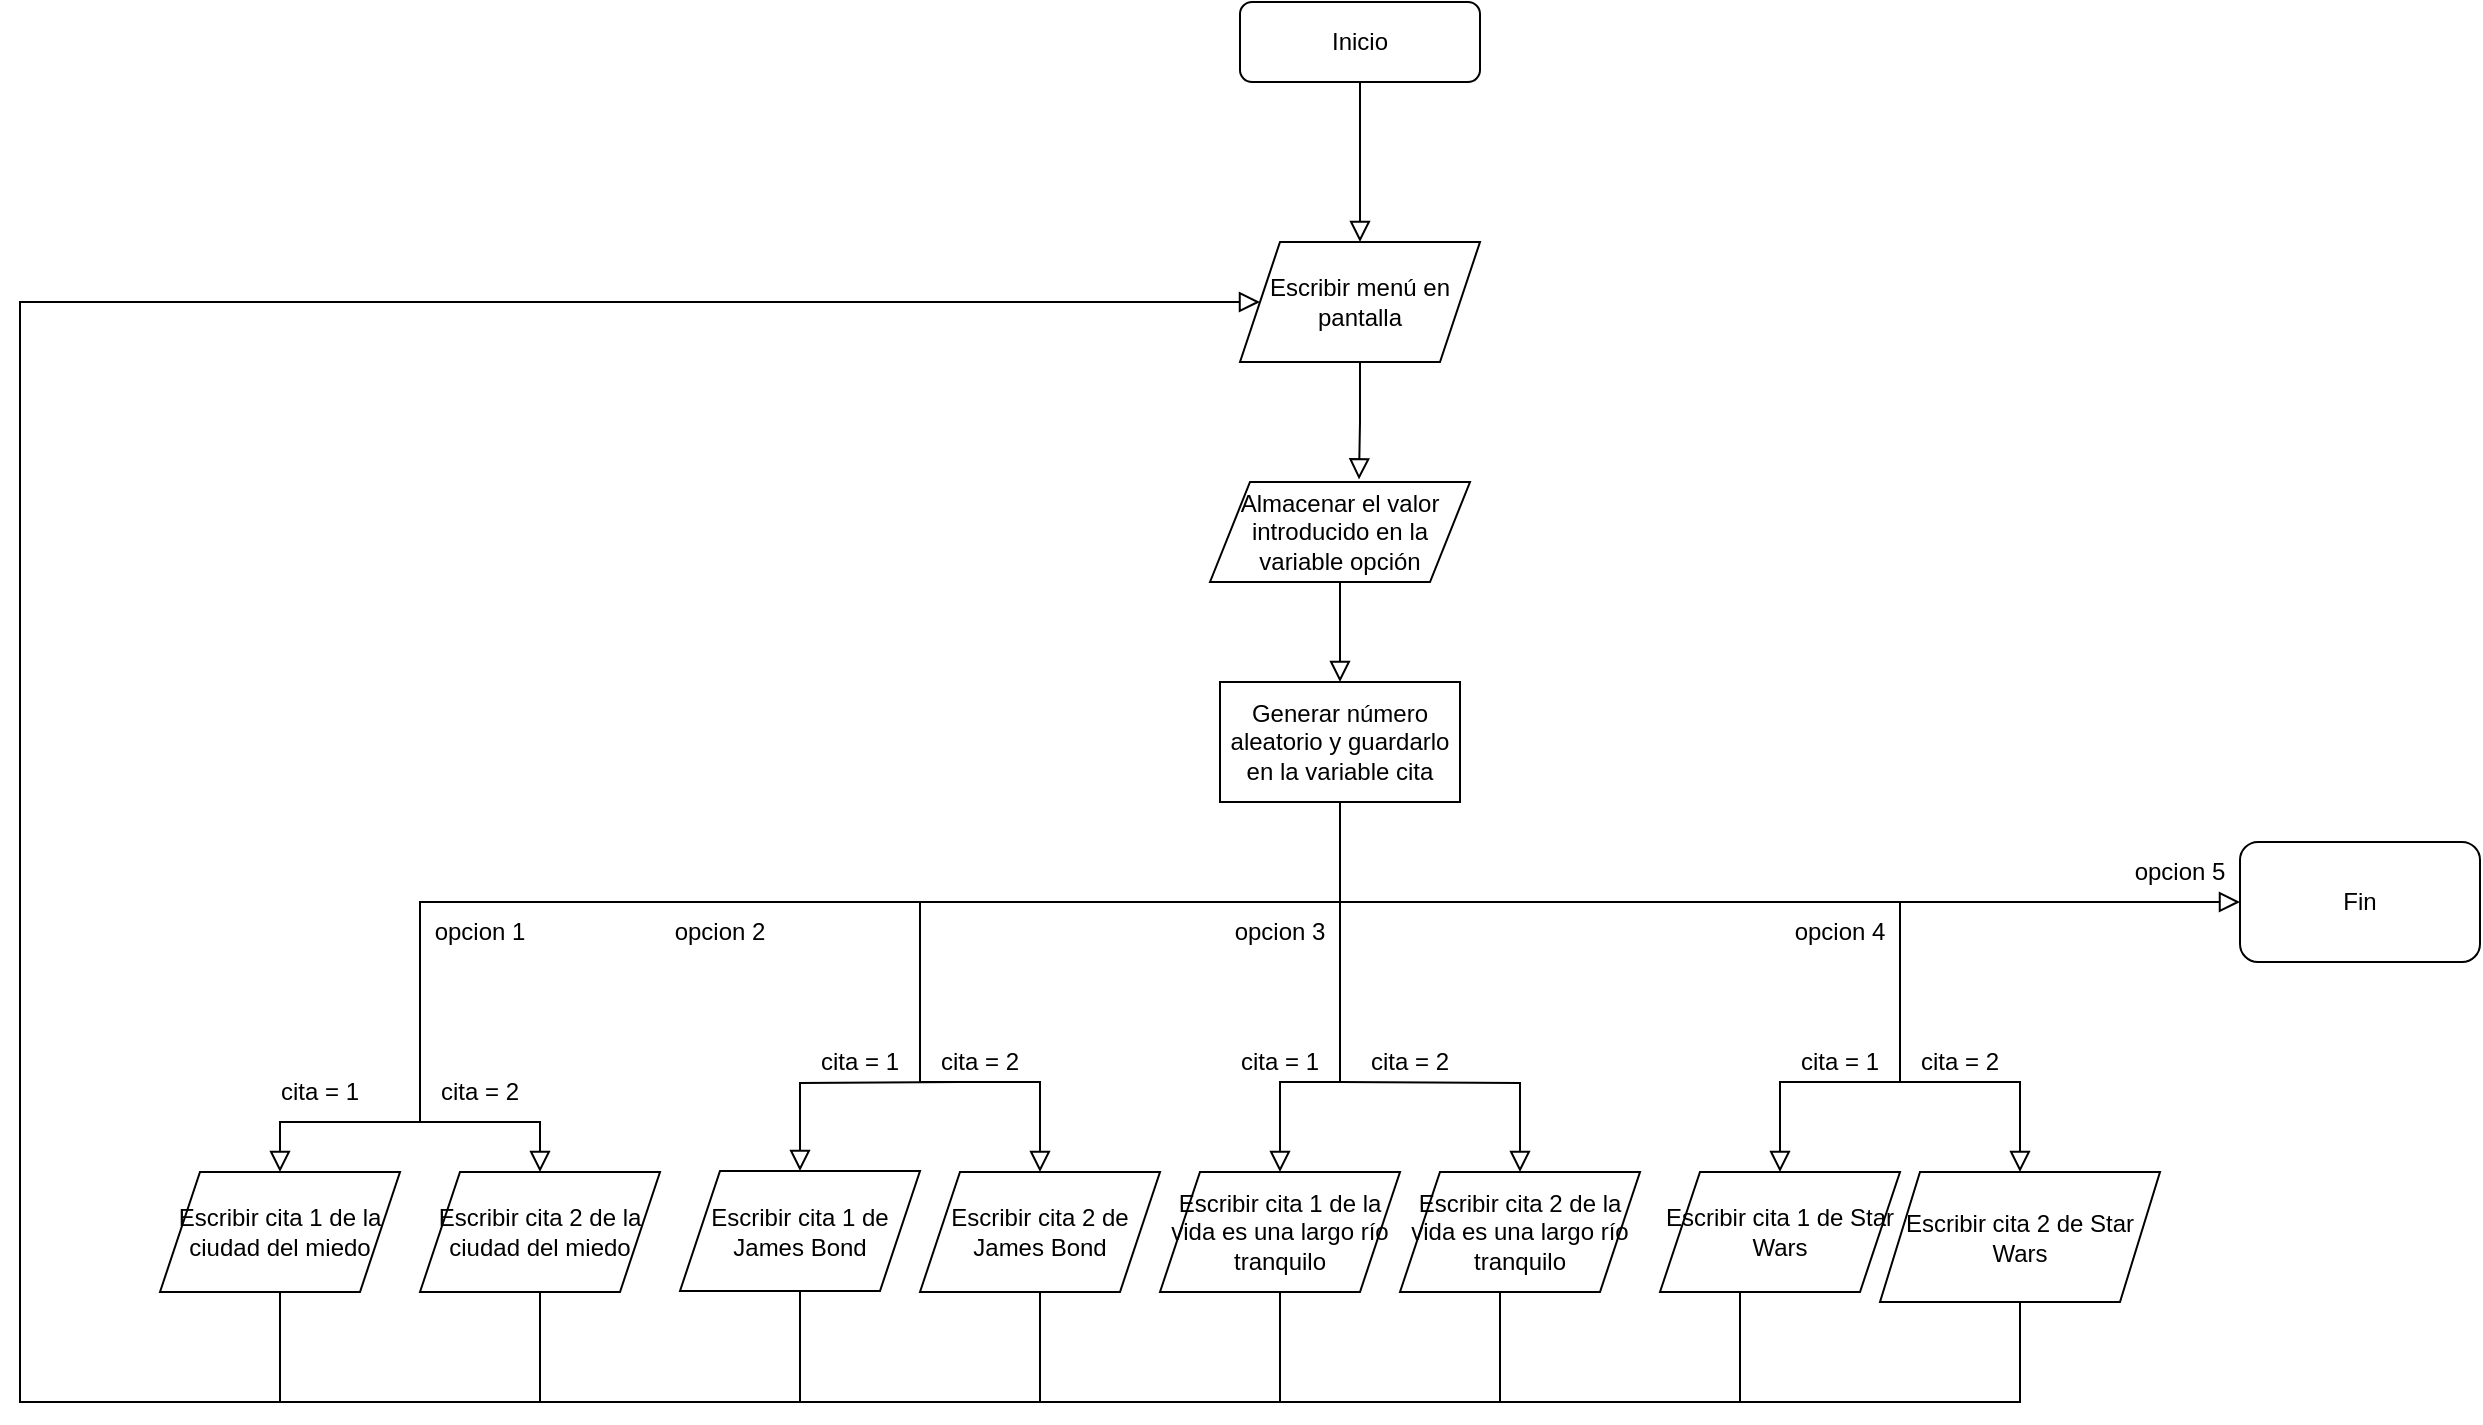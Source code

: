 <mxfile version="16.6.4" type="github">
  <diagram id="C5RBs43oDa-KdzZeNtuy" name="Page-1">
    <mxGraphModel dx="2702" dy="803" grid="1" gridSize="10" guides="1" tooltips="1" connect="1" arrows="1" fold="1" page="1" pageScale="1" pageWidth="827" pageHeight="1169" math="0" shadow="0">
      <root>
        <mxCell id="WIyWlLk6GJQsqaUBKTNV-0" />
        <mxCell id="WIyWlLk6GJQsqaUBKTNV-1" parent="WIyWlLk6GJQsqaUBKTNV-0" />
        <mxCell id="OXYkQmJ8rUCcS9eOt5Q5-0" value="" style="rounded=0;html=1;jettySize=auto;orthogonalLoop=1;fontSize=11;endArrow=block;endFill=0;endSize=8;strokeWidth=1;shadow=0;labelBackgroundColor=none;edgeStyle=orthogonalEdgeStyle;entryX=0.5;entryY=0;entryDx=0;entryDy=0;" edge="1" parent="WIyWlLk6GJQsqaUBKTNV-1" source="OXYkQmJ8rUCcS9eOt5Q5-1" target="OXYkQmJ8rUCcS9eOt5Q5-2">
          <mxGeometry relative="1" as="geometry">
            <mxPoint x="220" y="170" as="targetPoint" />
            <Array as="points" />
          </mxGeometry>
        </mxCell>
        <mxCell id="OXYkQmJ8rUCcS9eOt5Q5-1" value="Inicio" style="rounded=1;whiteSpace=wrap;html=1;fontSize=12;glass=0;strokeWidth=1;shadow=0;" vertex="1" parent="WIyWlLk6GJQsqaUBKTNV-1">
          <mxGeometry x="530" width="120" height="40" as="geometry" />
        </mxCell>
        <mxCell id="OXYkQmJ8rUCcS9eOt5Q5-2" value="Escribir menú en pantalla" style="shape=parallelogram;perimeter=parallelogramPerimeter;whiteSpace=wrap;html=1;fixedSize=1;" vertex="1" parent="WIyWlLk6GJQsqaUBKTNV-1">
          <mxGeometry x="530" y="120" width="120" height="60" as="geometry" />
        </mxCell>
        <mxCell id="OXYkQmJ8rUCcS9eOt5Q5-5" value="" style="rounded=0;html=1;jettySize=auto;orthogonalLoop=1;fontSize=11;endArrow=block;endFill=0;endSize=8;strokeWidth=1;shadow=0;labelBackgroundColor=none;edgeStyle=orthogonalEdgeStyle;" edge="1" parent="WIyWlLk6GJQsqaUBKTNV-1" target="OXYkQmJ8rUCcS9eOt5Q5-6">
          <mxGeometry relative="1" as="geometry">
            <mxPoint x="610" y="450" as="sourcePoint" />
            <mxPoint x="130" y="340" as="targetPoint" />
            <Array as="points">
              <mxPoint x="430" y="450" />
              <mxPoint x="120" y="450" />
              <mxPoint x="120" y="560" />
              <mxPoint x="60" y="560" />
            </Array>
          </mxGeometry>
        </mxCell>
        <mxCell id="OXYkQmJ8rUCcS9eOt5Q5-6" value="Escribir cita 1 de la ciudad del miedo" style="shape=parallelogram;perimeter=parallelogramPerimeter;whiteSpace=wrap;html=1;fixedSize=1;" vertex="1" parent="WIyWlLk6GJQsqaUBKTNV-1">
          <mxGeometry x="-10" y="585" width="120" height="60" as="geometry" />
        </mxCell>
        <mxCell id="OXYkQmJ8rUCcS9eOt5Q5-7" value="Escribir cita 1 de James Bond" style="shape=parallelogram;perimeter=parallelogramPerimeter;whiteSpace=wrap;html=1;fixedSize=1;" vertex="1" parent="WIyWlLk6GJQsqaUBKTNV-1">
          <mxGeometry x="250" y="584.5" width="120" height="60" as="geometry" />
        </mxCell>
        <mxCell id="OXYkQmJ8rUCcS9eOt5Q5-8" value="Escribir cita 1 de Star Wars" style="shape=parallelogram;perimeter=parallelogramPerimeter;whiteSpace=wrap;html=1;fixedSize=1;" vertex="1" parent="WIyWlLk6GJQsqaUBKTNV-1">
          <mxGeometry x="740" y="585" width="120" height="60" as="geometry" />
        </mxCell>
        <mxCell id="OXYkQmJ8rUCcS9eOt5Q5-9" value="Fin" style="rounded=1;whiteSpace=wrap;html=1;" vertex="1" parent="WIyWlLk6GJQsqaUBKTNV-1">
          <mxGeometry x="1030" y="420" width="120" height="60" as="geometry" />
        </mxCell>
        <mxCell id="OXYkQmJ8rUCcS9eOt5Q5-11" value="" style="rounded=0;html=1;jettySize=auto;orthogonalLoop=1;fontSize=11;endArrow=block;endFill=0;endSize=8;strokeWidth=1;shadow=0;labelBackgroundColor=none;edgeStyle=orthogonalEdgeStyle;entryX=0.5;entryY=0;entryDx=0;entryDy=0;exitX=0.75;exitY=0;exitDx=0;exitDy=0;" edge="1" parent="WIyWlLk6GJQsqaUBKTNV-1" source="OXYkQmJ8rUCcS9eOt5Q5-21" target="OXYkQmJ8rUCcS9eOt5Q5-8">
          <mxGeometry relative="1" as="geometry">
            <mxPoint x="380" y="410" as="sourcePoint" />
            <mxPoint x="380" y="340" as="targetPoint" />
            <Array as="points">
              <mxPoint x="860" y="450" />
              <mxPoint x="860" y="540" />
              <mxPoint x="800" y="540" />
            </Array>
          </mxGeometry>
        </mxCell>
        <mxCell id="OXYkQmJ8rUCcS9eOt5Q5-16" value="Escribir cita 1 de la vida es una largo río tranquilo" style="shape=parallelogram;perimeter=parallelogramPerimeter;whiteSpace=wrap;html=1;fixedSize=1;" vertex="1" parent="WIyWlLk6GJQsqaUBKTNV-1">
          <mxGeometry x="490" y="585" width="120" height="60" as="geometry" />
        </mxCell>
        <mxCell id="OXYkQmJ8rUCcS9eOt5Q5-19" value="opcion 1" style="text;html=1;strokeColor=none;fillColor=none;align=center;verticalAlign=middle;whiteSpace=wrap;rounded=0;" vertex="1" parent="WIyWlLk6GJQsqaUBKTNV-1">
          <mxGeometry x="120" y="450" width="60" height="30" as="geometry" />
        </mxCell>
        <mxCell id="OXYkQmJ8rUCcS9eOt5Q5-20" value="opcion 2" style="text;html=1;strokeColor=none;fillColor=none;align=center;verticalAlign=middle;whiteSpace=wrap;rounded=0;" vertex="1" parent="WIyWlLk6GJQsqaUBKTNV-1">
          <mxGeometry x="240" y="450" width="60" height="30" as="geometry" />
        </mxCell>
        <mxCell id="OXYkQmJ8rUCcS9eOt5Q5-21" value="opcion 3" style="text;html=1;strokeColor=none;fillColor=none;align=center;verticalAlign=middle;whiteSpace=wrap;rounded=0;" vertex="1" parent="WIyWlLk6GJQsqaUBKTNV-1">
          <mxGeometry x="520" y="450" width="60" height="30" as="geometry" />
        </mxCell>
        <mxCell id="OXYkQmJ8rUCcS9eOt5Q5-22" value="opcion 4" style="text;html=1;strokeColor=none;fillColor=none;align=center;verticalAlign=middle;whiteSpace=wrap;rounded=0;" vertex="1" parent="WIyWlLk6GJQsqaUBKTNV-1">
          <mxGeometry x="800" y="450" width="60" height="30" as="geometry" />
        </mxCell>
        <mxCell id="OXYkQmJ8rUCcS9eOt5Q5-23" value="opcion 5" style="text;html=1;strokeColor=none;fillColor=none;align=center;verticalAlign=middle;whiteSpace=wrap;rounded=0;" vertex="1" parent="WIyWlLk6GJQsqaUBKTNV-1">
          <mxGeometry x="970" y="420" width="60" height="30" as="geometry" />
        </mxCell>
        <mxCell id="OXYkQmJ8rUCcS9eOt5Q5-25" value="Generar número aleatorio y guardarlo en la variable cita" style="rounded=0;whiteSpace=wrap;html=1;" vertex="1" parent="WIyWlLk6GJQsqaUBKTNV-1">
          <mxGeometry x="520" y="340" width="120" height="60" as="geometry" />
        </mxCell>
        <mxCell id="OXYkQmJ8rUCcS9eOt5Q5-26" value="" style="rounded=0;html=1;jettySize=auto;orthogonalLoop=1;fontSize=11;endArrow=block;endFill=0;endSize=8;strokeWidth=1;shadow=0;labelBackgroundColor=none;edgeStyle=orthogonalEdgeStyle;entryX=0.5;entryY=0;entryDx=0;entryDy=0;" edge="1" parent="WIyWlLk6GJQsqaUBKTNV-1" target="OXYkQmJ8rUCcS9eOt5Q5-31">
          <mxGeometry relative="1" as="geometry">
            <mxPoint x="380" y="410" as="targetPoint" />
            <Array as="points">
              <mxPoint x="120" y="560" />
              <mxPoint x="180" y="560" />
            </Array>
            <mxPoint x="120" y="510" as="sourcePoint" />
          </mxGeometry>
        </mxCell>
        <mxCell id="OXYkQmJ8rUCcS9eOt5Q5-3" value="Almacenar el valor introducido en la variable opción" style="shape=parallelogram;perimeter=parallelogramPerimeter;whiteSpace=wrap;html=1;fixedSize=1;" vertex="1" parent="WIyWlLk6GJQsqaUBKTNV-1">
          <mxGeometry x="515" y="240" width="130" height="50" as="geometry" />
        </mxCell>
        <mxCell id="OXYkQmJ8rUCcS9eOt5Q5-28" value="" style="rounded=0;html=1;jettySize=auto;orthogonalLoop=1;fontSize=11;endArrow=block;endFill=0;endSize=8;strokeWidth=1;shadow=0;labelBackgroundColor=none;edgeStyle=orthogonalEdgeStyle;entryX=0.573;entryY=-0.026;entryDx=0;entryDy=0;entryPerimeter=0;exitX=0.5;exitY=1;exitDx=0;exitDy=0;" edge="1" parent="WIyWlLk6GJQsqaUBKTNV-1" source="OXYkQmJ8rUCcS9eOt5Q5-2" target="OXYkQmJ8rUCcS9eOt5Q5-3">
          <mxGeometry relative="1" as="geometry">
            <mxPoint x="400" y="190" as="targetPoint" />
            <Array as="points" />
            <mxPoint x="400" y="140" as="sourcePoint" />
          </mxGeometry>
        </mxCell>
        <mxCell id="OXYkQmJ8rUCcS9eOt5Q5-29" value="" style="rounded=0;html=1;jettySize=auto;orthogonalLoop=1;fontSize=11;endArrow=block;endFill=0;endSize=8;strokeWidth=1;shadow=0;labelBackgroundColor=none;edgeStyle=orthogonalEdgeStyle;entryX=0.5;entryY=0;entryDx=0;entryDy=0;exitX=0.5;exitY=1;exitDx=0;exitDy=0;" edge="1" parent="WIyWlLk6GJQsqaUBKTNV-1" source="OXYkQmJ8rUCcS9eOt5Q5-3" target="OXYkQmJ8rUCcS9eOt5Q5-25">
          <mxGeometry relative="1" as="geometry">
            <mxPoint x="410" y="200" as="targetPoint" />
            <Array as="points" />
            <mxPoint x="380" y="310" as="sourcePoint" />
          </mxGeometry>
        </mxCell>
        <mxCell id="OXYkQmJ8rUCcS9eOt5Q5-31" value="Escribir cita 2 de la ciudad del miedo" style="shape=parallelogram;perimeter=parallelogramPerimeter;whiteSpace=wrap;html=1;fixedSize=1;" vertex="1" parent="WIyWlLk6GJQsqaUBKTNV-1">
          <mxGeometry x="120" y="585" width="120" height="60" as="geometry" />
        </mxCell>
        <mxCell id="OXYkQmJ8rUCcS9eOt5Q5-33" value="" style="rounded=0;html=1;jettySize=auto;orthogonalLoop=1;fontSize=11;endArrow=block;endFill=0;endSize=8;strokeWidth=1;shadow=0;labelBackgroundColor=none;edgeStyle=orthogonalEdgeStyle;exitX=0.5;exitY=1;exitDx=0;exitDy=0;entryX=0.5;entryY=0;entryDx=0;entryDy=0;" edge="1" parent="WIyWlLk6GJQsqaUBKTNV-1" source="OXYkQmJ8rUCcS9eOt5Q5-25" target="OXYkQmJ8rUCcS9eOt5Q5-16">
          <mxGeometry relative="1" as="geometry">
            <mxPoint x="480" y="500" as="targetPoint" />
            <Array as="points">
              <mxPoint x="580" y="540" />
              <mxPoint x="550" y="540" />
            </Array>
            <mxPoint x="780" y="280" as="sourcePoint" />
          </mxGeometry>
        </mxCell>
        <mxCell id="OXYkQmJ8rUCcS9eOt5Q5-34" value="cita = 1" style="text;html=1;strokeColor=none;fillColor=none;align=center;verticalAlign=middle;whiteSpace=wrap;rounded=0;" vertex="1" parent="WIyWlLk6GJQsqaUBKTNV-1">
          <mxGeometry x="40" y="530" width="60" height="30" as="geometry" />
        </mxCell>
        <mxCell id="OXYkQmJ8rUCcS9eOt5Q5-35" value="cita = 2" style="text;html=1;strokeColor=none;fillColor=none;align=center;verticalAlign=middle;whiteSpace=wrap;rounded=0;" vertex="1" parent="WIyWlLk6GJQsqaUBKTNV-1">
          <mxGeometry x="120" y="530" width="60" height="30" as="geometry" />
        </mxCell>
        <mxCell id="OXYkQmJ8rUCcS9eOt5Q5-36" value="&lt;span&gt;Escribir cita 2 de la vida es una largo río tranquilo&lt;/span&gt;" style="shape=parallelogram;perimeter=parallelogramPerimeter;whiteSpace=wrap;html=1;fixedSize=1;" vertex="1" parent="WIyWlLk6GJQsqaUBKTNV-1">
          <mxGeometry x="610" y="585" width="120" height="60" as="geometry" />
        </mxCell>
        <mxCell id="OXYkQmJ8rUCcS9eOt5Q5-37" value="Escribir cita 2 de James Bond" style="shape=parallelogram;perimeter=parallelogramPerimeter;whiteSpace=wrap;html=1;fixedSize=1;" vertex="1" parent="WIyWlLk6GJQsqaUBKTNV-1">
          <mxGeometry x="370" y="585" width="120" height="60" as="geometry" />
        </mxCell>
        <mxCell id="OXYkQmJ8rUCcS9eOt5Q5-38" value="cita = 1" style="text;html=1;strokeColor=none;fillColor=none;align=center;verticalAlign=middle;whiteSpace=wrap;rounded=0;" vertex="1" parent="WIyWlLk6GJQsqaUBKTNV-1">
          <mxGeometry x="310" y="515" width="60" height="30" as="geometry" />
        </mxCell>
        <mxCell id="OXYkQmJ8rUCcS9eOt5Q5-39" value="cita = 2" style="text;html=1;strokeColor=none;fillColor=none;align=center;verticalAlign=middle;whiteSpace=wrap;rounded=0;" vertex="1" parent="WIyWlLk6GJQsqaUBKTNV-1">
          <mxGeometry x="370" y="515" width="60" height="30" as="geometry" />
        </mxCell>
        <mxCell id="OXYkQmJ8rUCcS9eOt5Q5-40" value="" style="rounded=0;html=1;jettySize=auto;orthogonalLoop=1;fontSize=11;endArrow=block;endFill=0;endSize=8;strokeWidth=1;shadow=0;labelBackgroundColor=none;edgeStyle=orthogonalEdgeStyle;entryX=0.5;entryY=0;entryDx=0;entryDy=0;" edge="1" parent="WIyWlLk6GJQsqaUBKTNV-1" target="OXYkQmJ8rUCcS9eOt5Q5-37">
          <mxGeometry relative="1" as="geometry">
            <mxPoint x="409" y="390" as="targetPoint" />
            <Array as="points">
              <mxPoint x="370" y="450" />
              <mxPoint x="370" y="540" />
              <mxPoint x="430" y="540" />
            </Array>
            <mxPoint x="390" y="450" as="sourcePoint" />
          </mxGeometry>
        </mxCell>
        <mxCell id="OXYkQmJ8rUCcS9eOt5Q5-41" value="Escribir cita 2 de Star Wars" style="shape=parallelogram;perimeter=parallelogramPerimeter;whiteSpace=wrap;html=1;fixedSize=1;" vertex="1" parent="WIyWlLk6GJQsqaUBKTNV-1">
          <mxGeometry x="850" y="585" width="140" height="65" as="geometry" />
        </mxCell>
        <mxCell id="OXYkQmJ8rUCcS9eOt5Q5-42" value="" style="rounded=0;html=1;jettySize=auto;orthogonalLoop=1;fontSize=11;endArrow=block;endFill=0;endSize=8;strokeWidth=1;shadow=0;labelBackgroundColor=none;edgeStyle=orthogonalEdgeStyle;entryX=0.5;entryY=0;entryDx=0;entryDy=0;" edge="1" parent="WIyWlLk6GJQsqaUBKTNV-1" target="OXYkQmJ8rUCcS9eOt5Q5-36">
          <mxGeometry relative="1" as="geometry">
            <mxPoint x="755" y="560" as="targetPoint" />
            <Array as="points" />
            <mxPoint x="580" y="540" as="sourcePoint" />
          </mxGeometry>
        </mxCell>
        <mxCell id="OXYkQmJ8rUCcS9eOt5Q5-43" value="" style="rounded=0;html=1;jettySize=auto;orthogonalLoop=1;fontSize=11;endArrow=block;endFill=0;endSize=8;strokeWidth=1;shadow=0;labelBackgroundColor=none;edgeStyle=orthogonalEdgeStyle;entryX=0.5;entryY=0;entryDx=0;entryDy=0;" edge="1" parent="WIyWlLk6GJQsqaUBKTNV-1" target="OXYkQmJ8rUCcS9eOt5Q5-41">
          <mxGeometry relative="1" as="geometry">
            <mxPoint x="1055" y="570" as="targetPoint" />
            <Array as="points">
              <mxPoint x="920" y="540" />
            </Array>
            <mxPoint x="830" y="540" as="sourcePoint" />
          </mxGeometry>
        </mxCell>
        <mxCell id="OXYkQmJ8rUCcS9eOt5Q5-44" value="" style="rounded=0;html=1;jettySize=auto;orthogonalLoop=1;fontSize=11;endArrow=block;endFill=0;endSize=8;strokeWidth=1;shadow=0;labelBackgroundColor=none;edgeStyle=orthogonalEdgeStyle;entryX=0.5;entryY=0;entryDx=0;entryDy=0;" edge="1" parent="WIyWlLk6GJQsqaUBKTNV-1" target="OXYkQmJ8rUCcS9eOt5Q5-7">
          <mxGeometry relative="1" as="geometry">
            <mxPoint x="335" y="360" as="targetPoint" />
            <Array as="points" />
            <mxPoint x="390" y="540" as="sourcePoint" />
          </mxGeometry>
        </mxCell>
        <mxCell id="OXYkQmJ8rUCcS9eOt5Q5-45" value="" style="rounded=0;html=1;jettySize=auto;orthogonalLoop=1;fontSize=11;endArrow=block;endFill=0;endSize=8;strokeWidth=1;shadow=0;labelBackgroundColor=none;edgeStyle=orthogonalEdgeStyle;entryX=1;entryY=1;entryDx=0;entryDy=0;" edge="1" parent="WIyWlLk6GJQsqaUBKTNV-1" target="OXYkQmJ8rUCcS9eOt5Q5-23">
          <mxGeometry relative="1" as="geometry">
            <mxPoint x="995" y="370" as="targetPoint" />
            <Array as="points">
              <mxPoint x="960" y="450" />
              <mxPoint x="960" y="450" />
            </Array>
            <mxPoint x="800" y="450" as="sourcePoint" />
          </mxGeometry>
        </mxCell>
        <mxCell id="OXYkQmJ8rUCcS9eOt5Q5-47" value="cita = 1" style="text;html=1;strokeColor=none;fillColor=none;align=center;verticalAlign=middle;whiteSpace=wrap;rounded=0;" vertex="1" parent="WIyWlLk6GJQsqaUBKTNV-1">
          <mxGeometry x="520" y="515" width="60" height="30" as="geometry" />
        </mxCell>
        <mxCell id="OXYkQmJ8rUCcS9eOt5Q5-48" value="cita = 2" style="text;html=1;strokeColor=none;fillColor=none;align=center;verticalAlign=middle;whiteSpace=wrap;rounded=0;" vertex="1" parent="WIyWlLk6GJQsqaUBKTNV-1">
          <mxGeometry x="585" y="515" width="60" height="30" as="geometry" />
        </mxCell>
        <mxCell id="OXYkQmJ8rUCcS9eOt5Q5-49" value="cita = 2" style="text;html=1;strokeColor=none;fillColor=none;align=center;verticalAlign=middle;whiteSpace=wrap;rounded=0;" vertex="1" parent="WIyWlLk6GJQsqaUBKTNV-1">
          <mxGeometry x="860" y="515" width="60" height="30" as="geometry" />
        </mxCell>
        <mxCell id="OXYkQmJ8rUCcS9eOt5Q5-50" value="cita = 1" style="text;html=1;strokeColor=none;fillColor=none;align=center;verticalAlign=middle;whiteSpace=wrap;rounded=0;" vertex="1" parent="WIyWlLk6GJQsqaUBKTNV-1">
          <mxGeometry x="800" y="515" width="60" height="30" as="geometry" />
        </mxCell>
        <mxCell id="OXYkQmJ8rUCcS9eOt5Q5-51" value="" style="rounded=0;html=1;jettySize=auto;orthogonalLoop=1;fontSize=11;endArrow=block;endFill=0;endSize=8;strokeWidth=1;shadow=0;labelBackgroundColor=none;edgeStyle=orthogonalEdgeStyle;entryX=0;entryY=0.5;entryDx=0;entryDy=0;exitX=0.5;exitY=1;exitDx=0;exitDy=0;" edge="1" parent="WIyWlLk6GJQsqaUBKTNV-1" source="OXYkQmJ8rUCcS9eOt5Q5-6" target="OXYkQmJ8rUCcS9eOt5Q5-2">
          <mxGeometry relative="1" as="geometry">
            <mxPoint x="300" y="200" as="targetPoint" />
            <Array as="points">
              <mxPoint x="50" y="700" />
              <mxPoint x="-80" y="700" />
              <mxPoint x="-80" y="150" />
            </Array>
            <mxPoint x="30" y="720" as="sourcePoint" />
          </mxGeometry>
        </mxCell>
        <mxCell id="OXYkQmJ8rUCcS9eOt5Q5-61" value="" style="endArrow=none;html=1;rounded=0;entryX=0.5;entryY=1;entryDx=0;entryDy=0;" edge="1" parent="WIyWlLk6GJQsqaUBKTNV-1" target="OXYkQmJ8rUCcS9eOt5Q5-41">
          <mxGeometry width="50" height="50" relative="1" as="geometry">
            <mxPoint x="180" y="700" as="sourcePoint" />
            <mxPoint x="890" y="700" as="targetPoint" />
            <Array as="points">
              <mxPoint x="920" y="700" />
            </Array>
          </mxGeometry>
        </mxCell>
        <mxCell id="OXYkQmJ8rUCcS9eOt5Q5-62" value="" style="endArrow=none;html=1;rounded=0;entryX=0.5;entryY=1;entryDx=0;entryDy=0;" edge="1" parent="WIyWlLk6GJQsqaUBKTNV-1" target="OXYkQmJ8rUCcS9eOt5Q5-7">
          <mxGeometry width="50" height="50" relative="1" as="geometry">
            <mxPoint x="310" y="700" as="sourcePoint" />
            <mxPoint x="290" y="740" as="targetPoint" />
          </mxGeometry>
        </mxCell>
        <mxCell id="OXYkQmJ8rUCcS9eOt5Q5-63" value="" style="endArrow=none;html=1;rounded=0;entryX=0.5;entryY=1;entryDx=0;entryDy=0;" edge="1" parent="WIyWlLk6GJQsqaUBKTNV-1" target="OXYkQmJ8rUCcS9eOt5Q5-37">
          <mxGeometry width="50" height="50" relative="1" as="geometry">
            <mxPoint x="430" y="700" as="sourcePoint" />
            <mxPoint x="430" y="750" as="targetPoint" />
          </mxGeometry>
        </mxCell>
        <mxCell id="OXYkQmJ8rUCcS9eOt5Q5-64" value="" style="endArrow=none;html=1;rounded=0;exitX=0.5;exitY=1;exitDx=0;exitDy=0;" edge="1" parent="WIyWlLk6GJQsqaUBKTNV-1" source="OXYkQmJ8rUCcS9eOt5Q5-31">
          <mxGeometry width="50" height="50" relative="1" as="geometry">
            <mxPoint x="580" y="420" as="sourcePoint" />
            <mxPoint x="180" y="700" as="targetPoint" />
          </mxGeometry>
        </mxCell>
        <mxCell id="OXYkQmJ8rUCcS9eOt5Q5-65" value="" style="endArrow=none;html=1;rounded=0;" edge="1" parent="WIyWlLk6GJQsqaUBKTNV-1">
          <mxGeometry width="50" height="50" relative="1" as="geometry">
            <mxPoint x="50" y="700" as="sourcePoint" />
            <mxPoint x="180" y="700" as="targetPoint" />
          </mxGeometry>
        </mxCell>
        <mxCell id="OXYkQmJ8rUCcS9eOt5Q5-66" value="" style="endArrow=none;html=1;rounded=0;entryX=0.5;entryY=1;entryDx=0;entryDy=0;" edge="1" parent="WIyWlLk6GJQsqaUBKTNV-1" target="OXYkQmJ8rUCcS9eOt5Q5-16">
          <mxGeometry width="50" height="50" relative="1" as="geometry">
            <mxPoint x="550" y="700" as="sourcePoint" />
            <mxPoint x="630" y="390" as="targetPoint" />
            <Array as="points">
              <mxPoint x="550" y="660" />
            </Array>
          </mxGeometry>
        </mxCell>
        <mxCell id="OXYkQmJ8rUCcS9eOt5Q5-67" value="" style="endArrow=none;html=1;rounded=0;" edge="1" parent="WIyWlLk6GJQsqaUBKTNV-1">
          <mxGeometry width="50" height="50" relative="1" as="geometry">
            <mxPoint x="660" y="700" as="sourcePoint" />
            <mxPoint x="660" y="644.5" as="targetPoint" />
          </mxGeometry>
        </mxCell>
        <mxCell id="OXYkQmJ8rUCcS9eOt5Q5-68" value="" style="endArrow=none;html=1;rounded=0;" edge="1" parent="WIyWlLk6GJQsqaUBKTNV-1">
          <mxGeometry width="50" height="50" relative="1" as="geometry">
            <mxPoint x="780" y="700" as="sourcePoint" />
            <mxPoint x="780" y="644.5" as="targetPoint" />
          </mxGeometry>
        </mxCell>
      </root>
    </mxGraphModel>
  </diagram>
</mxfile>
